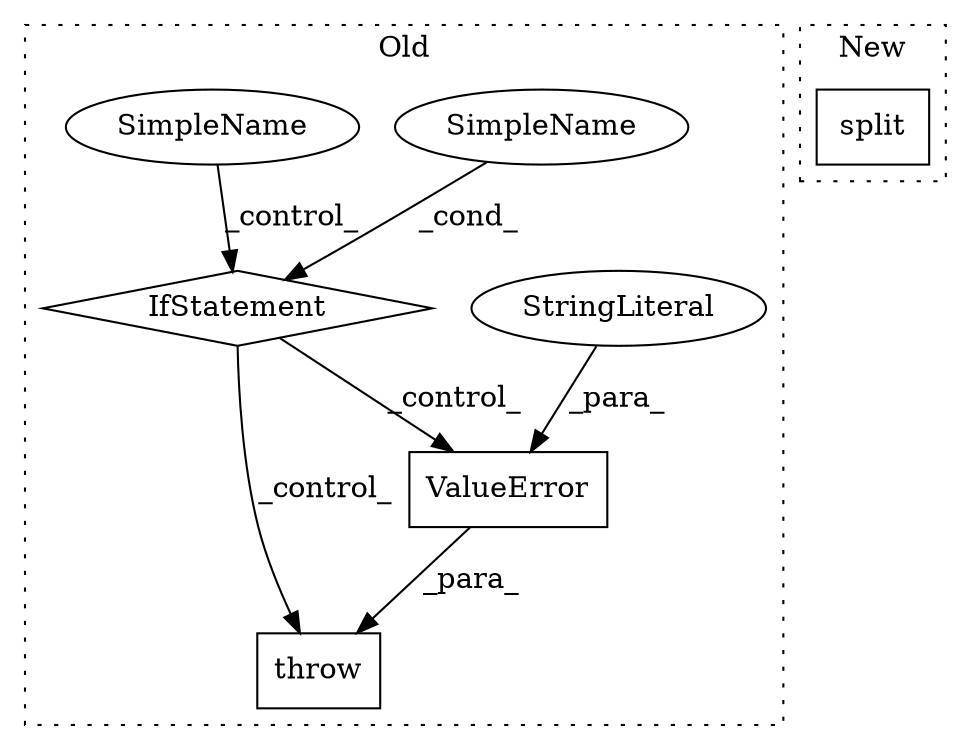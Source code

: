 digraph G {
subgraph cluster0 {
1 [label="ValueError" a="32" s="1643,1693" l="11,1" shape="box"];
3 [label="throw" a="53" s="1637" l="6" shape="box"];
4 [label="IfStatement" a="25" s="1538,1555" l="4,2" shape="diamond"];
5 [label="SimpleName" a="42" s="" l="" shape="ellipse"];
6 [label="StringLiteral" a="45" s="1654" l="39" shape="ellipse"];
7 [label="SimpleName" a="42" s="" l="" shape="ellipse"];
label = "Old";
style="dotted";
}
subgraph cluster1 {
2 [label="split" a="32" s="1504" l="7" shape="box"];
label = "New";
style="dotted";
}
1 -> 3 [label="_para_"];
4 -> 3 [label="_control_"];
4 -> 1 [label="_control_"];
5 -> 4 [label="_cond_"];
6 -> 1 [label="_para_"];
7 -> 4 [label="_control_"];
}